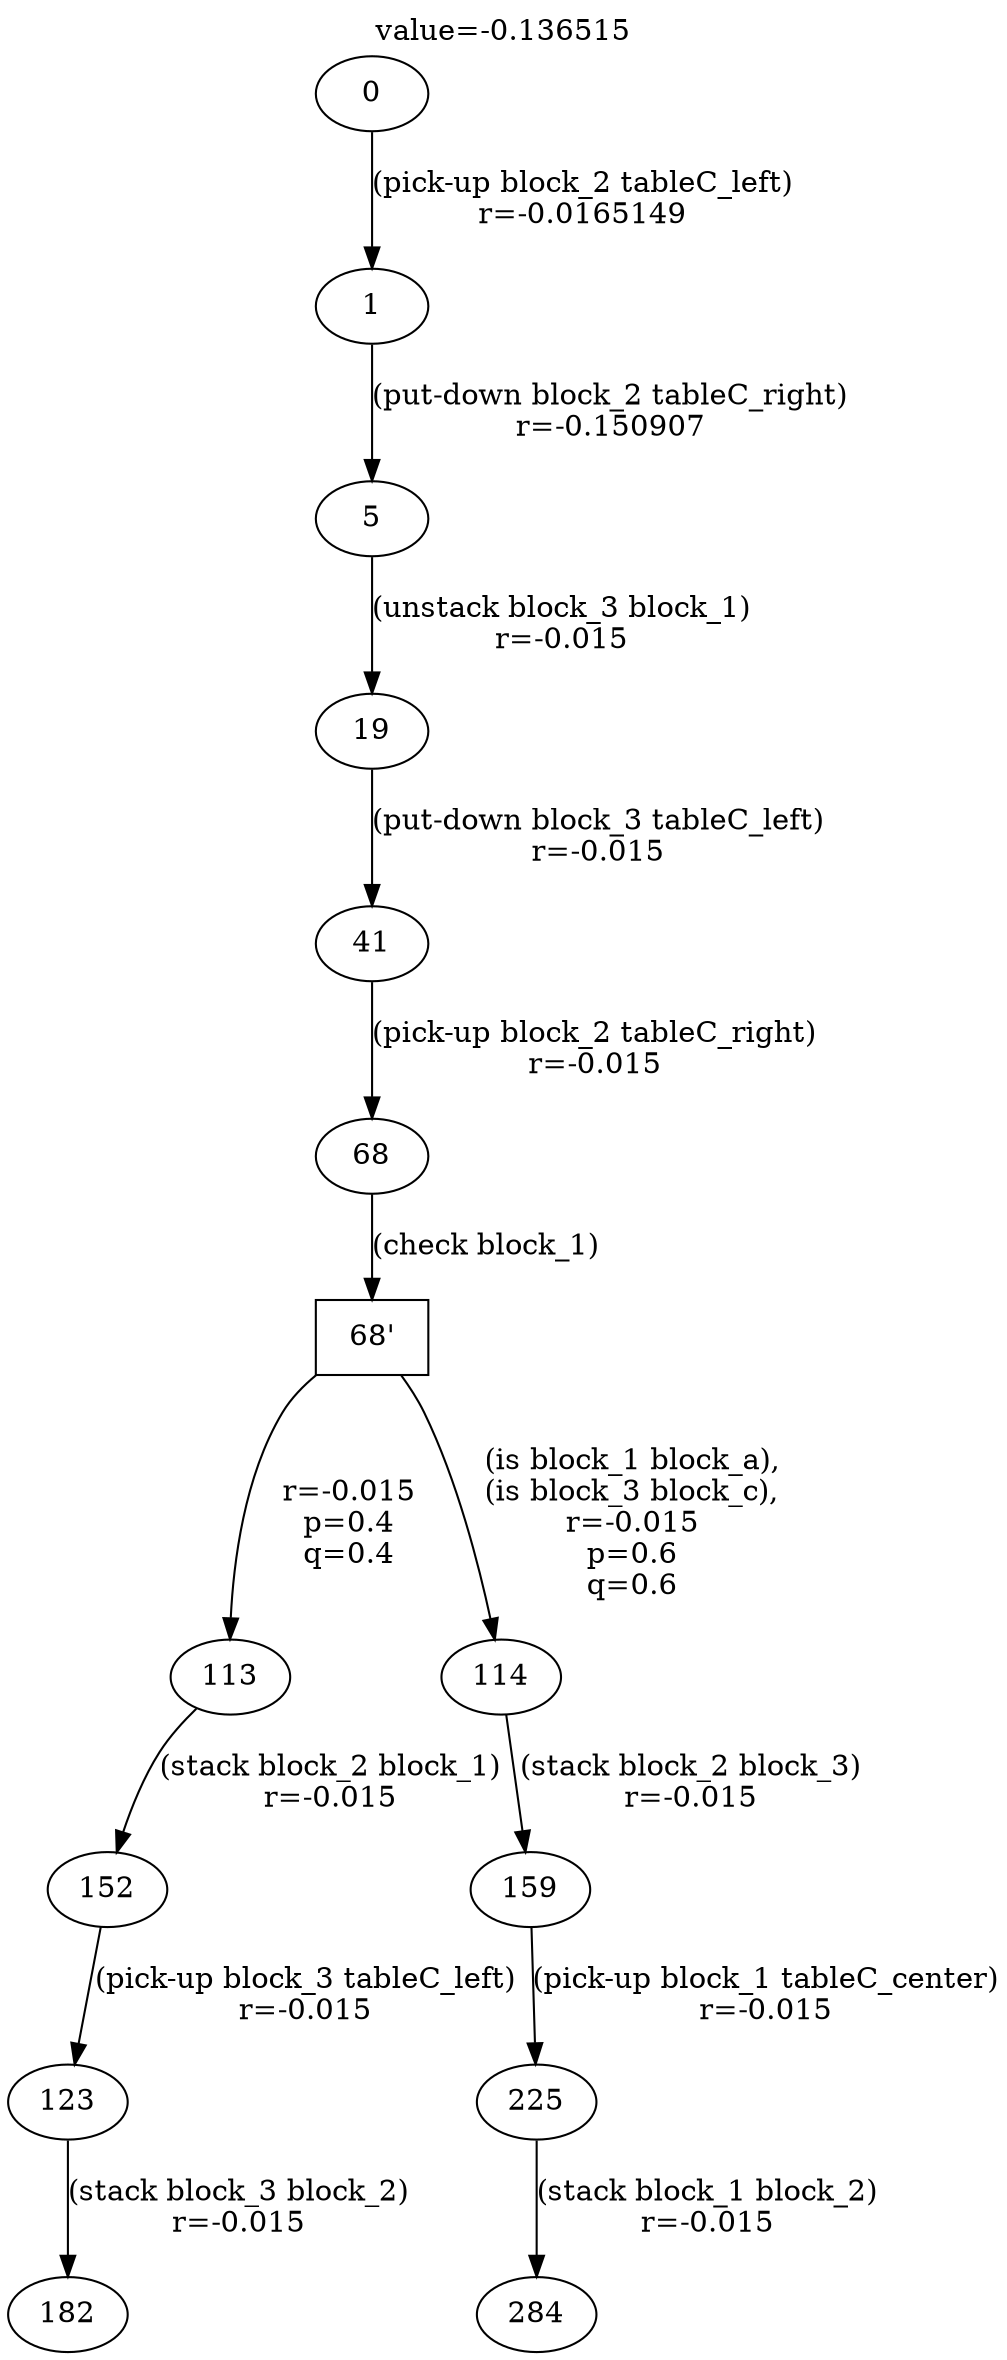 digraph g{
label="value=-0.136515"
labelloc=top
0->1 [ label="(pick-up block_2 tableC_left)
r=-0.0165149" ];
1->5 [ label="(put-down block_2 tableC_right)
r=-0.150907" ];
5->19 [ label="(unstack block_3 block_1)
r=-0.015" ];
19->41 [ label="(put-down block_3 tableC_left)
r=-0.015" ];
41->68 [ label="(pick-up block_2 tableC_right)
r=-0.015" ];
"68'" [ shape=box ] ;
68->"68'" [ label="(check block_1)" ];
"68'"->113 [ label="
r=-0.015
p=0.4
q=0.4" ];
113->152 [ label="(stack block_2 block_1)
r=-0.015" ];
152->123 [ label="(pick-up block_3 tableC_left)
r=-0.015" ];
123->182 [ label="(stack block_3 block_2)
r=-0.015" ];
"68'"->114 [ label="
(is block_1 block_a),
(is block_3 block_c),
r=-0.015
p=0.6
q=0.6" ];
114->159 [ label="(stack block_2 block_3)
r=-0.015" ];
159->225 [ label="(pick-up block_1 tableC_center)
r=-0.015" ];
225->284 [ label="(stack block_1 block_2)
r=-0.015" ];
}
